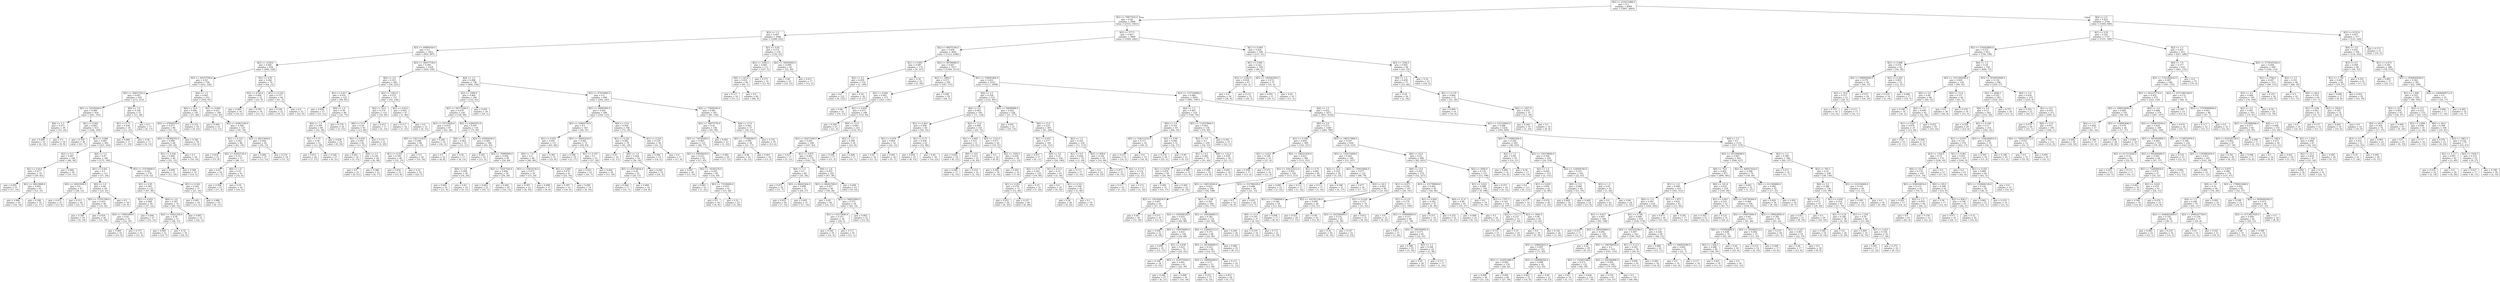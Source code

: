 digraph Tree {
node [shape=box] ;
0 [label="X[5] <= 419251088.0\ngini = 0.5\nsamples = 8000\nvalue = [3997, 4003]"] ;
1 [label="X[5] <= 79877432.0\ngini = 0.49\nsamples = 5896\nvalue = [2533, 3363]"] ;
0 -> 1 [labeldistance=2.5, labelangle=45, headlabel="True"] ;
2 [label="X[3] <= 1.5\ngini = 0.497\nsamples = 2006\nvalue = [1084, 922]"] ;
1 -> 2 ;
3 [label="X[5] <= 49899166.0\ngini = 0.5\nsamples = 1852\nvalue = [955, 897]"] ;
2 -> 3 ;
4 [label="X[2] <= 2238.0\ngini = 0.482\nsamples = 834\nvalue = [496, 338]"] ;
3 -> 4 ;
5 [label="X[5] <= 40107594.0\ngini = 0.49\nsamples = 758\nvalue = [432, 326]"] ;
4 -> 5 ;
6 [label="X[5] <= 39957554.0\ngini = 0.497\nsamples = 505\nvalue = [272, 233]"] ;
5 -> 6 ;
7 [label="X[5] <= 30105046.0\ngini = 0.489\nsamples = 454\nvalue = [261, 193]"] ;
6 -> 7 ;
8 [label="X[4] <= 1.5\ngini = 0.473\nsamples = 39\nvalue = [15, 24]"] ;
7 -> 8 ;
9 [label="gini = 0.408\nsamples = 21\nvalue = [6, 15]"] ;
8 -> 9 ;
10 [label="gini = 0.5\nsamples = 18\nvalue = [9, 9]"] ;
8 -> 10 ;
11 [label="X[1] <= 0.002\ngini = 0.483\nsamples = 415\nvalue = [246, 169]"] ;
7 -> 11 ;
12 [label="gini = 0.358\nsamples = 30\nvalue = [23, 7]"] ;
11 -> 12 ;
13 [label="X[1] <= 0.086\ngini = 0.487\nsamples = 385\nvalue = [223, 162]"] ;
11 -> 13 ;
14 [label="X[2] <= 6.5\ngini = 0.497\nsamples = 104\nvalue = [48, 56]"] ;
13 -> 14 ;
15 [label="X[1] <= 0.014\ngini = 0.477\nsamples = 74\nvalue = [29, 45]"] ;
14 -> 15 ;
16 [label="gini = 0.495\nsamples = 31\nvalue = [17, 14]"] ;
15 -> 16 ;
17 [label="X[5] <= 36023848.0\ngini = 0.402\nsamples = 43\nvalue = [12, 31]"] ;
15 -> 17 ;
18 [label="gini = 0.486\nsamples = 24\nvalue = [10, 14]"] ;
17 -> 18 ;
19 [label="gini = 0.188\nsamples = 19\nvalue = [2, 17]"] ;
17 -> 19 ;
20 [label="gini = 0.464\nsamples = 30\nvalue = [19, 11]"] ;
14 -> 20 ;
21 [label="X[4] <= 1.5\ngini = 0.47\nsamples = 281\nvalue = [175, 106]"] ;
13 -> 21 ;
22 [label="X[1] <= 0.501\ngini = 0.5\nsamples = 111\nvalue = [57, 54]"] ;
21 -> 22 ;
23 [label="X[5] <= 34923500.0\ngini = 0.4\nsamples = 47\nvalue = [34, 13]"] ;
22 -> 23 ;
24 [label="gini = 0.472\nsamples = 21\nvalue = [13, 8]"] ;
23 -> 24 ;
25 [label="gini = 0.311\nsamples = 26\nvalue = [21, 5]"] ;
23 -> 25 ;
26 [label="X[0] <= 1.0\ngini = 0.46\nsamples = 64\nvalue = [23, 41]"] ;
22 -> 26 ;
27 [label="X[5] <= 33791396.0\ngini = 0.423\nsamples = 46\nvalue = [14, 32]"] ;
26 -> 27 ;
28 [label="gini = 0.346\nsamples = 18\nvalue = [4, 14]"] ;
27 -> 28 ;
29 [label="gini = 0.459\nsamples = 28\nvalue = [10, 18]"] ;
27 -> 29 ;
30 [label="gini = 0.5\nsamples = 18\nvalue = [9, 9]"] ;
26 -> 30 ;
31 [label="X[5] <= 37478490.0\ngini = 0.425\nsamples = 170\nvalue = [118, 52]"] ;
21 -> 31 ;
32 [label="X[1] <= 0.95\ngini = 0.395\nsamples = 133\nvalue = [97, 36]"] ;
31 -> 32 ;
33 [label="X[1] <= 0.452\ngini = 0.468\nsamples = 59\nvalue = [37, 22]"] ;
32 -> 33 ;
34 [label="X[5] <= 33091004.0\ngini = 0.43\nsamples = 32\nvalue = [22, 10]"] ;
33 -> 34 ;
35 [label="gini = 0.469\nsamples = 16\nvalue = [10, 6]"] ;
34 -> 35 ;
36 [label="gini = 0.375\nsamples = 16\nvalue = [12, 4]"] ;
34 -> 36 ;
37 [label="gini = 0.494\nsamples = 27\nvalue = [15, 12]"] ;
33 -> 37 ;
38 [label="X[0] <= 3.0\ngini = 0.307\nsamples = 74\nvalue = [60, 14]"] ;
32 -> 38 ;
39 [label="X[5] <= 33021256.0\ngini = 0.38\nsamples = 51\nvalue = [38, 13]"] ;
38 -> 39 ;
40 [label="gini = 0.444\nsamples = 21\nvalue = [14, 7]"] ;
39 -> 40 ;
41 [label="gini = 0.32\nsamples = 30\nvalue = [24, 6]"] ;
39 -> 41 ;
42 [label="gini = 0.083\nsamples = 23\nvalue = [22, 1]"] ;
38 -> 42 ;
43 [label="X[1] <= 0.542\ngini = 0.491\nsamples = 37\nvalue = [21, 16]"] ;
31 -> 43 ;
44 [label="gini = 0.401\nsamples = 18\nvalue = [13, 5]"] ;
43 -> 44 ;
45 [label="gini = 0.488\nsamples = 19\nvalue = [8, 11]"] ;
43 -> 45 ;
46 [label="X[0] <= 7.0\ngini = 0.338\nsamples = 51\nvalue = [11, 40]"] ;
6 -> 46 ;
47 [label="X[1] <= 0.75\ngini = 0.438\nsamples = 34\nvalue = [11, 23]"] ;
46 -> 47 ;
48 [label="gini = 0.484\nsamples = 17\nvalue = [7, 10]"] ;
47 -> 48 ;
49 [label="gini = 0.36\nsamples = 17\nvalue = [4, 13]"] ;
47 -> 49 ;
50 [label="gini = 0.0\nsamples = 17\nvalue = [0, 17]"] ;
46 -> 50 ;
51 [label="X[4] <= 1.5\ngini = 0.465\nsamples = 253\nvalue = [160, 93]"] ;
5 -> 51 ;
52 [label="X[0] <= 33.0\ngini = 0.496\nsamples = 105\nvalue = [57, 48]"] ;
51 -> 52 ;
53 [label="X[5] <= 47609310.0\ngini = 0.473\nsamples = 86\nvalue = [53, 33]"] ;
52 -> 53 ;
54 [label="X[5] <= 44384352.0\ngini = 0.489\nsamples = 68\nvalue = [39, 29]"] ;
53 -> 54 ;
55 [label="X[1] <= 0.334\ngini = 0.469\nsamples = 40\nvalue = [25, 15]"] ;
54 -> 55 ;
56 [label="gini = 0.499\nsamples = 21\nvalue = [11, 10]"] ;
55 -> 56 ;
57 [label="gini = 0.388\nsamples = 19\nvalue = [14, 5]"] ;
55 -> 57 ;
58 [label="gini = 0.5\nsamples = 28\nvalue = [14, 14]"] ;
54 -> 58 ;
59 [label="gini = 0.346\nsamples = 18\nvalue = [14, 4]"] ;
53 -> 59 ;
60 [label="gini = 0.332\nsamples = 19\nvalue = [4, 15]"] ;
52 -> 60 ;
61 [label="X[1] <= 0.004\ngini = 0.423\nsamples = 148\nvalue = [103, 45]"] ;
51 -> 61 ;
62 [label="gini = 0.499\nsamples = 23\nvalue = [12, 11]"] ;
61 -> 62 ;
63 [label="X[5] <= 45961100.0\ngini = 0.396\nsamples = 125\nvalue = [91, 34]"] ;
61 -> 63 ;
64 [label="X[1] <= 0.125\ngini = 0.362\nsamples = 80\nvalue = [61, 19]"] ;
63 -> 64 ;
65 [label="gini = 0.454\nsamples = 23\nvalue = [15, 8]"] ;
64 -> 65 ;
66 [label="X[5] <= 41853734.0\ngini = 0.311\nsamples = 57\nvalue = [46, 11]"] ;
64 -> 66 ;
67 [label="gini = 0.43\nsamples = 16\nvalue = [11, 5]"] ;
66 -> 67 ;
68 [label="X[0] <= 1.0\ngini = 0.25\nsamples = 41\nvalue = [35, 6]"] ;
66 -> 68 ;
69 [label="gini = 0.308\nsamples = 21\nvalue = [17, 4]"] ;
68 -> 69 ;
70 [label="gini = 0.18\nsamples = 20\nvalue = [18, 2]"] ;
68 -> 70 ;
71 [label="X[5] <= 48123044.0\ngini = 0.444\nsamples = 45\nvalue = [30, 15]"] ;
63 -> 71 ;
72 [label="gini = 0.494\nsamples = 27\nvalue = [15, 12]"] ;
71 -> 72 ;
73 [label="gini = 0.278\nsamples = 18\nvalue = [15, 3]"] ;
71 -> 73 ;
74 [label="X[1] <= 0.05\ngini = 0.266\nsamples = 76\nvalue = [64, 12]"] ;
4 -> 74 ;
75 [label="X[2] <= 4726.0\ngini = 0.404\nsamples = 32\nvalue = [23, 9]"] ;
74 -> 75 ;
76 [label="gini = 0.469\nsamples = 16\nvalue = [10, 6]"] ;
75 -> 76 ;
77 [label="gini = 0.305\nsamples = 16\nvalue = [13, 3]"] ;
75 -> 77 ;
78 [label="X[1] <= 0.216\ngini = 0.127\nsamples = 44\nvalue = [41, 3]"] ;
74 -> 78 ;
79 [label="gini = 0.236\nsamples = 22\nvalue = [19, 3]"] ;
78 -> 79 ;
80 [label="gini = 0.0\nsamples = 22\nvalue = [22, 0]"] ;
78 -> 80 ;
81 [label="X[5] <= 50037738.0\ngini = 0.495\nsamples = 1018\nvalue = [459, 559]"] ;
3 -> 81 ;
82 [label="X[0] <= 3.0\ngini = 0.331\nsamples = 282\nvalue = [59, 223]"] ;
81 -> 82 ;
83 [label="X[1] <= 0.417\ngini = 0.435\nsamples = 125\nvalue = [40, 85]"] ;
82 -> 83 ;
84 [label="gini = 0.494\nsamples = 27\nvalue = [15, 12]"] ;
83 -> 84 ;
85 [label="X[0] <= 1.0\ngini = 0.38\nsamples = 98\nvalue = [25, 73]"] ;
83 -> 85 ;
86 [label="X[4] <= 1.5\ngini = 0.399\nsamples = 80\nvalue = [22, 58]"] ;
85 -> 86 ;
87 [label="X[1] <= 0.75\ngini = 0.38\nsamples = 51\nvalue = [13, 38]"] ;
86 -> 87 ;
88 [label="gini = 0.413\nsamples = 24\nvalue = [7, 17]"] ;
87 -> 88 ;
89 [label="gini = 0.346\nsamples = 27\nvalue = [6, 21]"] ;
87 -> 89 ;
90 [label="gini = 0.428\nsamples = 29\nvalue = [9, 20]"] ;
86 -> 90 ;
91 [label="gini = 0.278\nsamples = 18\nvalue = [3, 15]"] ;
85 -> 91 ;
92 [label="X[2] <= 1342.0\ngini = 0.213\nsamples = 157\nvalue = [19, 138]"] ;
82 -> 92 ;
93 [label="X[2] <= 35.0\ngini = 0.274\nsamples = 110\nvalue = [18, 92]"] ;
92 -> 93 ;
94 [label="X[0] <= 15.0\ngini = 0.24\nsamples = 93\nvalue = [13, 80]"] ;
93 -> 94 ;
95 [label="X[1] <= 0.059\ngini = 0.292\nsamples = 62\nvalue = [11, 51]"] ;
94 -> 95 ;
96 [label="gini = 0.401\nsamples = 18\nvalue = [5, 13]"] ;
95 -> 96 ;
97 [label="X[4] <= 1.5\ngini = 0.236\nsamples = 44\nvalue = [6, 38]"] ;
95 -> 97 ;
98 [label="gini = 0.0\nsamples = 21\nvalue = [0, 21]"] ;
97 -> 98 ;
99 [label="gini = 0.386\nsamples = 23\nvalue = [6, 17]"] ;
97 -> 99 ;
100 [label="gini = 0.121\nsamples = 31\nvalue = [2, 29]"] ;
94 -> 100 ;
101 [label="gini = 0.415\nsamples = 17\nvalue = [5, 12]"] ;
93 -> 101 ;
102 [label="X[1] <= 0.014\ngini = 0.042\nsamples = 47\nvalue = [1, 46]"] ;
92 -> 102 ;
103 [label="gini = 0.117\nsamples = 16\nvalue = [1, 15]"] ;
102 -> 103 ;
104 [label="gini = 0.0\nsamples = 31\nvalue = [0, 31]"] ;
102 -> 104 ;
105 [label="X[4] <= 1.5\ngini = 0.496\nsamples = 736\nvalue = [400, 336]"] ;
81 -> 105 ;
106 [label="X[2] <= 1999.0\ngini = 0.466\nsamples = 246\nvalue = [155, 91]"] ;
105 -> 106 ;
107 [label="X[5] <= 58717200.0\ngini = 0.479\nsamples = 226\nvalue = [136, 90]"] ;
106 -> 107 ;
108 [label="X[5] <= 55753020.0\ngini = 0.419\nsamples = 87\nvalue = [61, 26]"] ;
107 -> 108 ;
109 [label="X[5] <= 54211136.0\ngini = 0.448\nsamples = 68\nvalue = [45, 23]"] ;
108 -> 109 ;
110 [label="X[1] <= 0.355\ngini = 0.395\nsamples = 48\nvalue = [35, 13]"] ;
109 -> 110 ;
111 [label="gini = 0.454\nsamples = 23\nvalue = [15, 8]"] ;
110 -> 111 ;
112 [label="gini = 0.32\nsamples = 25\nvalue = [20, 5]"] ;
110 -> 112 ;
113 [label="gini = 0.5\nsamples = 20\nvalue = [10, 10]"] ;
109 -> 113 ;
114 [label="gini = 0.266\nsamples = 19\nvalue = [16, 3]"] ;
108 -> 114 ;
115 [label="X[5] <= 62805972.0\ngini = 0.497\nsamples = 139\nvalue = [75, 64]"] ;
107 -> 115 ;
116 [label="X[0] <= 1.0\ngini = 0.463\nsamples = 33\nvalue = [12, 21]"] ;
115 -> 116 ;
117 [label="gini = 0.5\nsamples = 16\nvalue = [8, 8]"] ;
116 -> 117 ;
118 [label="gini = 0.36\nsamples = 17\nvalue = [4, 13]"] ;
116 -> 118 ;
119 [label="X[5] <= 65992030.0\ngini = 0.482\nsamples = 106\nvalue = [63, 43]"] ;
115 -> 119 ;
120 [label="gini = 0.305\nsamples = 16\nvalue = [13, 3]"] ;
119 -> 120 ;
121 [label="X[5] <= 70080000.0\ngini = 0.494\nsamples = 90\nvalue = [50, 40]"] ;
119 -> 121 ;
122 [label="X[0] <= 5.0\ngini = 0.494\nsamples = 36\nvalue = [16, 20]"] ;
121 -> 122 ;
123 [label="gini = 0.495\nsamples = 20\nvalue = [11, 9]"] ;
122 -> 123 ;
124 [label="gini = 0.43\nsamples = 16\nvalue = [5, 11]"] ;
122 -> 124 ;
125 [label="X[5] <= 74547540.0\ngini = 0.466\nsamples = 54\nvalue = [34, 20]"] ;
121 -> 125 ;
126 [label="gini = 0.403\nsamples = 25\nvalue = [18, 7]"] ;
125 -> 126 ;
127 [label="gini = 0.495\nsamples = 29\nvalue = [16, 13]"] ;
125 -> 127 ;
128 [label="gini = 0.095\nsamples = 20\nvalue = [19, 1]"] ;
106 -> 128 ;
129 [label="X[5] <= 67435000.0\ngini = 0.5\nsamples = 490\nvalue = [245, 245]"] ;
105 -> 129 ;
130 [label="X[5] <= 59995000.0\ngini = 0.491\nsamples = 289\nvalue = [164, 125]"] ;
129 -> 130 ;
131 [label="X[5] <= 55883750.0\ngini = 0.5\nsamples = 183\nvalue = [92, 91]"] ;
130 -> 131 ;
132 [label="X[1] <= 0.933\ngini = 0.491\nsamples = 111\nvalue = [63, 48]"] ;
131 -> 132 ;
133 [label="X[0] <= 7.0\ngini = 0.5\nsamples = 80\nvalue = [40, 40]"] ;
132 -> 133 ;
134 [label="X[5] <= 53014156.0\ngini = 0.473\nsamples = 39\nvalue = [15, 24]"] ;
133 -> 134 ;
135 [label="gini = 0.397\nsamples = 22\nvalue = [6, 16]"] ;
134 -> 135 ;
136 [label="gini = 0.498\nsamples = 17\nvalue = [9, 8]"] ;
134 -> 136 ;
137 [label="X[1] <= 0.095\ngini = 0.476\nsamples = 41\nvalue = [25, 16]"] ;
133 -> 137 ;
138 [label="gini = 0.397\nsamples = 22\nvalue = [16, 6]"] ;
137 -> 138 ;
139 [label="gini = 0.499\nsamples = 19\nvalue = [9, 10]"] ;
137 -> 139 ;
140 [label="gini = 0.383\nsamples = 31\nvalue = [23, 8]"] ;
132 -> 140 ;
141 [label="X[5] <= 56005250.0\ngini = 0.481\nsamples = 72\nvalue = [29, 43]"] ;
131 -> 141 ;
142 [label="gini = 0.188\nsamples = 19\nvalue = [2, 17]"] ;
141 -> 142 ;
143 [label="X[1] <= 0.193\ngini = 0.5\nsamples = 53\nvalue = [27, 26]"] ;
141 -> 143 ;
144 [label="gini = 0.423\nsamples = 23\nvalue = [16, 7]"] ;
143 -> 144 ;
145 [label="gini = 0.464\nsamples = 30\nvalue = [11, 19]"] ;
143 -> 145 ;
146 [label="X[0] <= 13.0\ngini = 0.436\nsamples = 106\nvalue = [72, 34]"] ;
130 -> 146 ;
147 [label="X[1] <= 0.225\ngini = 0.485\nsamples = 70\nvalue = [41, 29]"] ;
146 -> 147 ;
148 [label="gini = 0.43\nsamples = 16\nvalue = [5, 11]"] ;
147 -> 148 ;
149 [label="X[0] <= 1.0\ngini = 0.444\nsamples = 54\nvalue = [36, 18]"] ;
147 -> 149 ;
150 [label="X[5] <= 63570634.0\ngini = 0.49\nsamples = 35\nvalue = [20, 15]"] ;
149 -> 150 ;
151 [label="gini = 0.484\nsamples = 17\nvalue = [10, 7]"] ;
150 -> 151 ;
152 [label="gini = 0.494\nsamples = 18\nvalue = [10, 8]"] ;
150 -> 152 ;
153 [label="gini = 0.266\nsamples = 19\nvalue = [16, 3]"] ;
149 -> 153 ;
154 [label="X[1] <= 0.224\ngini = 0.239\nsamples = 36\nvalue = [31, 5]"] ;
146 -> 154 ;
155 [label="gini = 0.388\nsamples = 19\nvalue = [14, 5]"] ;
154 -> 155 ;
156 [label="gini = 0.0\nsamples = 17\nvalue = [17, 0]"] ;
154 -> 156 ;
157 [label="X[5] <= 75000500.0\ngini = 0.481\nsamples = 201\nvalue = [81, 120]"] ;
129 -> 157 ;
158 [label="X[5] <= 74875776.0\ngini = 0.43\nsamples = 144\nvalue = [45, 99]"] ;
157 -> 158 ;
159 [label="X[5] <= 73034500.0\ngini = 0.463\nsamples = 121\nvalue = [44, 77]"] ;
158 -> 159 ;
160 [label="X[5] <= 69930656.0\ngini = 0.415\nsamples = 92\nvalue = [27, 65]"] ;
159 -> 160 ;
161 [label="gini = 0.497\nsamples = 28\nvalue = [13, 15]"] ;
160 -> 161 ;
162 [label="X[5] <= 70185276.0\ngini = 0.342\nsamples = 64\nvalue = [14, 50]"] ;
160 -> 162 ;
163 [label="gini = 0.083\nsamples = 23\nvalue = [1, 22]"] ;
162 -> 163 ;
164 [label="X[5] <= 71520600.0\ngini = 0.433\nsamples = 41\nvalue = [13, 28]"] ;
162 -> 164 ;
165 [label="gini = 0.5\nsamples = 16\nvalue = [8, 8]"] ;
164 -> 165 ;
166 [label="gini = 0.32\nsamples = 25\nvalue = [5, 20]"] ;
164 -> 166 ;
167 [label="gini = 0.485\nsamples = 29\nvalue = [17, 12]"] ;
159 -> 167 ;
168 [label="gini = 0.083\nsamples = 23\nvalue = [1, 22]"] ;
158 -> 168 ;
169 [label="X[0] <= 27.0\ngini = 0.465\nsamples = 57\nvalue = [36, 21]"] ;
157 -> 169 ;
170 [label="X[5] <= 77398280.0\ngini = 0.494\nsamples = 38\nvalue = [21, 17]"] ;
169 -> 170 ;
171 [label="gini = 0.48\nsamples = 20\nvalue = [8, 12]"] ;
170 -> 171 ;
172 [label="gini = 0.401\nsamples = 18\nvalue = [13, 5]"] ;
170 -> 172 ;
173 [label="gini = 0.332\nsamples = 19\nvalue = [15, 4]"] ;
169 -> 173 ;
174 [label="X[1] <= 0.05\ngini = 0.272\nsamples = 154\nvalue = [129, 25]"] ;
2 -> 174 ;
175 [label="X[2] <= 3160.5\ngini = 0.085\nsamples = 112\nvalue = [107, 5]"] ;
174 -> 175 ;
176 [label="X[0] <= 103.0\ngini = 0.021\nsamples = 96\nvalue = [95, 1]"] ;
175 -> 176 ;
177 [label="gini = 0.117\nsamples = 16\nvalue = [15, 1]"] ;
176 -> 177 ;
178 [label="gini = 0.0\nsamples = 80\nvalue = [80, 0]"] ;
176 -> 178 ;
179 [label="gini = 0.375\nsamples = 16\nvalue = [12, 4]"] ;
175 -> 179 ;
180 [label="X[5] <= 50050000.0\ngini = 0.499\nsamples = 42\nvalue = [22, 20]"] ;
174 -> 180 ;
181 [label="gini = 0.48\nsamples = 25\nvalue = [10, 15]"] ;
180 -> 181 ;
182 [label="gini = 0.415\nsamples = 17\nvalue = [12, 5]"] ;
180 -> 182 ;
183 [label="X[3] <= 577.5\ngini = 0.467\nsamples = 3890\nvalue = [1449, 2441]"] ;
1 -> 183 ;
184 [label="X[5] <= 80475196.0\ngini = 0.458\nsamples = 3692\nvalue = [1312, 2380]"] ;
183 -> 184 ;
185 [label="X[1] <= 0.893\ngini = 0.087\nsamples = 175\nvalue = [8, 167]"] ;
184 -> 185 ;
186 [label="X[2] <= 3.5\ngini = 0.039\nsamples = 152\nvalue = [3, 149]"] ;
185 -> 186 ;
187 [label="gini = 0.0\nsamples = 122\nvalue = [0, 122]"] ;
186 -> 187 ;
188 [label="gini = 0.18\nsamples = 30\nvalue = [3, 27]"] ;
186 -> 188 ;
189 [label="gini = 0.34\nsamples = 23\nvalue = [5, 18]"] ;
185 -> 189 ;
190 [label="X[5] <= 99780000.0\ngini = 0.467\nsamples = 3517\nvalue = [1304, 2213]"] ;
184 -> 190 ;
191 [label="X[2] <= 1895.0\ngini = 0.472\nsamples = 302\nvalue = [187, 115]"] ;
190 -> 191 ;
192 [label="X[1] <= 0.004\ngini = 0.481\nsamples = 273\nvalue = [163, 110]"] ;
191 -> 192 ;
193 [label="gini = 0.48\nsamples = 25\nvalue = [10, 15]"] ;
192 -> 193 ;
194 [label="X[1] <= 0.054\ngini = 0.473\nsamples = 248\nvalue = [153, 95]"] ;
192 -> 194 ;
195 [label="gini = 0.269\nsamples = 25\nvalue = [21, 4]"] ;
194 -> 195 ;
196 [label="X[0] <= 11.0\ngini = 0.483\nsamples = 223\nvalue = [132, 91]"] ;
194 -> 196 ;
197 [label="X[5] <= 82471500.0\ngini = 0.491\nsamples = 189\nvalue = [107, 82]"] ;
196 -> 197 ;
198 [label="gini = 0.415\nsamples = 17\nvalue = [5, 12]"] ;
197 -> 198 ;
199 [label="X[1] <= 0.875\ngini = 0.483\nsamples = 172\nvalue = [102, 70]"] ;
197 -> 199 ;
200 [label="X[4] <= 1.5\ngini = 0.5\nsamples = 69\nvalue = [35, 34]"] ;
199 -> 200 ;
201 [label="gini = 0.475\nsamples = 18\nvalue = [11, 7]"] ;
200 -> 201 ;
202 [label="X[5] <= 88442564.0\ngini = 0.498\nsamples = 51\nvalue = [24, 27]"] ;
200 -> 202 ;
203 [label="gini = 0.455\nsamples = 20\nvalue = [7, 13]"] ;
202 -> 203 ;
204 [label="gini = 0.495\nsamples = 31\nvalue = [17, 14]"] ;
202 -> 204 ;
205 [label="X[0] <= 3.0\ngini = 0.455\nsamples = 103\nvalue = [67, 36]"] ;
199 -> 205 ;
206 [label="X[5] <= 88262700.0\ngini = 0.427\nsamples = 84\nvalue = [58, 26]"] ;
205 -> 206 ;
207 [label="gini = 0.49\nsamples = 28\nvalue = [16, 12]"] ;
206 -> 207 ;
208 [label="X[5] <= 94825000.0\ngini = 0.375\nsamples = 56\nvalue = [42, 14]"] ;
206 -> 208 ;
209 [label="X[5] <= 91275000.0\ngini = 0.251\nsamples = 34\nvalue = [29, 5]"] ;
208 -> 209 ;
210 [label="gini = 0.346\nsamples = 18\nvalue = [14, 4]"] ;
209 -> 210 ;
211 [label="gini = 0.117\nsamples = 16\nvalue = [15, 1]"] ;
209 -> 211 ;
212 [label="gini = 0.483\nsamples = 22\nvalue = [13, 9]"] ;
208 -> 212 ;
213 [label="gini = 0.499\nsamples = 19\nvalue = [9, 10]"] ;
205 -> 213 ;
214 [label="X[2] <= 5.5\ngini = 0.389\nsamples = 34\nvalue = [25, 9]"] ;
196 -> 214 ;
215 [label="gini = 0.208\nsamples = 17\nvalue = [15, 2]"] ;
214 -> 215 ;
216 [label="gini = 0.484\nsamples = 17\nvalue = [10, 7]"] ;
214 -> 216 ;
217 [label="gini = 0.285\nsamples = 29\nvalue = [24, 5]"] ;
191 -> 217 ;
218 [label="X[5] <= 100001860.0\ngini = 0.453\nsamples = 3215\nvalue = [1117, 2098]"] ;
190 -> 218 ;
219 [label="X[4] <= 1.5\ngini = 0.358\nsamples = 523\nvalue = [122, 401]"] ;
218 -> 219 ;
220 [label="X[0] <= 5.0\ngini = 0.463\nsamples = 195\nvalue = [71, 124]"] ;
219 -> 220 ;
221 [label="X[1] <= 0.463\ngini = 0.494\nsamples = 94\nvalue = [42, 52]"] ;
220 -> 221 ;
222 [label="X[1] <= 0.078\ngini = 0.469\nsamples = 32\nvalue = [20, 12]"] ;
221 -> 222 ;
223 [label="gini = 0.43\nsamples = 16\nvalue = [11, 5]"] ;
222 -> 223 ;
224 [label="gini = 0.492\nsamples = 16\nvalue = [9, 7]"] ;
222 -> 224 ;
225 [label="X[1] <= 0.75\ngini = 0.458\nsamples = 62\nvalue = [22, 40]"] ;
221 -> 225 ;
226 [label="gini = 0.454\nsamples = 23\nvalue = [8, 15]"] ;
225 -> 226 ;
227 [label="gini = 0.46\nsamples = 39\nvalue = [14, 25]"] ;
225 -> 227 ;
228 [label="X[2] <= 12.0\ngini = 0.409\nsamples = 101\nvalue = [29, 72]"] ;
220 -> 228 ;
229 [label="X[1] <= 0.005\ngini = 0.315\nsamples = 51\nvalue = [10, 41]"] ;
228 -> 229 ;
230 [label="gini = 0.444\nsamples = 18\nvalue = [6, 12]"] ;
229 -> 230 ;
231 [label="X[0] <= 9.0\ngini = 0.213\nsamples = 33\nvalue = [4, 29]"] ;
229 -> 231 ;
232 [label="gini = 0.208\nsamples = 17\nvalue = [2, 15]"] ;
231 -> 232 ;
233 [label="gini = 0.219\nsamples = 16\nvalue = [2, 14]"] ;
231 -> 233 ;
234 [label="X[2] <= 1123.5\ngini = 0.471\nsamples = 50\nvalue = [19, 31]"] ;
228 -> 234 ;
235 [label="gini = 0.5\nsamples = 16\nvalue = [8, 8]"] ;
234 -> 235 ;
236 [label="X[2] <= 3593.5\ngini = 0.438\nsamples = 34\nvalue = [11, 23]"] ;
234 -> 236 ;
237 [label="gini = 0.346\nsamples = 18\nvalue = [4, 14]"] ;
236 -> 237 ;
238 [label="gini = 0.492\nsamples = 16\nvalue = [7, 9]"] ;
236 -> 238 ;
239 [label="X[5] <= 99999988.0\ngini = 0.263\nsamples = 328\nvalue = [51, 277]"] ;
219 -> 239 ;
240 [label="gini = 0.491\nsamples = 23\nvalue = [10, 13]"] ;
239 -> 240 ;
241 [label="X[0] <= 15.0\ngini = 0.233\nsamples = 305\nvalue = [41, 264]"] ;
239 -> 241 ;
242 [label="X[1] <= 0.031\ngini = 0.277\nsamples = 181\nvalue = [30, 151]"] ;
241 -> 242 ;
243 [label="gini = 0.457\nsamples = 17\nvalue = [6, 11]"] ;
242 -> 243 ;
244 [label="X[0] <= 3.0\ngini = 0.25\nsamples = 164\nvalue = [24, 140]"] ;
242 -> 244 ;
245 [label="X[1] <= 0.75\ngini = 0.301\nsamples = 103\nvalue = [19, 84]"] ;
244 -> 245 ;
246 [label="X[1] <= 0.292\ngini = 0.278\nsamples = 72\nvalue = [12, 60]"] ;
245 -> 246 ;
247 [label="gini = 0.355\nsamples = 26\nvalue = [6, 20]"] ;
246 -> 247 ;
248 [label="gini = 0.227\nsamples = 46\nvalue = [6, 40]"] ;
246 -> 248 ;
249 [label="gini = 0.35\nsamples = 31\nvalue = [7, 24]"] ;
245 -> 249 ;
250 [label="X[1] <= 0.113\ngini = 0.15\nsamples = 61\nvalue = [5, 56]"] ;
244 -> 250 ;
251 [label="gini = 0.0\nsamples = 16\nvalue = [0, 16]"] ;
250 -> 251 ;
252 [label="X[1] <= 0.312\ngini = 0.198\nsamples = 45\nvalue = [5, 40]"] ;
250 -> 252 ;
253 [label="gini = 0.26\nsamples = 26\nvalue = [4, 22]"] ;
252 -> 253 ;
254 [label="gini = 0.1\nsamples = 19\nvalue = [1, 18]"] ;
252 -> 254 ;
255 [label="X[2] <= 1.5\ngini = 0.162\nsamples = 124\nvalue = [11, 113]"] ;
241 -> 255 ;
256 [label="X[1] <= 0.0\ngini = 0.028\nsamples = 70\nvalue = [1, 69]"] ;
255 -> 256 ;
257 [label="gini = 0.111\nsamples = 17\nvalue = [1, 16]"] ;
256 -> 257 ;
258 [label="gini = 0.0\nsamples = 53\nvalue = [0, 53]"] ;
256 -> 258 ;
259 [label="X[2] <= 858.0\ngini = 0.302\nsamples = 54\nvalue = [10, 44]"] ;
255 -> 259 ;
260 [label="gini = 0.472\nsamples = 21\nvalue = [8, 13]"] ;
259 -> 260 ;
261 [label="X[1] <= 0.175\ngini = 0.114\nsamples = 33\nvalue = [2, 31]"] ;
259 -> 261 ;
262 [label="gini = 0.117\nsamples = 16\nvalue = [1, 15]"] ;
261 -> 262 ;
263 [label="gini = 0.111\nsamples = 17\nvalue = [1, 16]"] ;
261 -> 263 ;
264 [label="X[5] <= 115720408.0\ngini = 0.466\nsamples = 2692\nvalue = [995, 1697]"] ;
218 -> 264 ;
265 [label="X[4] <= 1.5\ngini = 0.461\nsamples = 219\nvalue = [140, 79]"] ;
264 -> 265 ;
266 [label="X[0] <= 1.0\ngini = 0.353\nsamples = 83\nvalue = [64, 19]"] ;
265 -> 266 ;
267 [label="X[5] <= 104212152.0\ngini = 0.117\nsamples = 32\nvalue = [30, 2]"] ;
266 -> 267 ;
268 [label="gini = 0.219\nsamples = 16\nvalue = [14, 2]"] ;
267 -> 268 ;
269 [label="gini = 0.0\nsamples = 16\nvalue = [16, 0]"] ;
267 -> 269 ;
270 [label="X[1] <= 0.09\ngini = 0.444\nsamples = 51\nvalue = [34, 17]"] ;
266 -> 270 ;
271 [label="gini = 0.278\nsamples = 30\nvalue = [25, 5]"] ;
270 -> 271 ;
272 [label="gini = 0.49\nsamples = 21\nvalue = [9, 12]"] ;
270 -> 272 ;
273 [label="X[5] <= 112037844.0\ngini = 0.493\nsamples = 136\nvalue = [76, 60]"] ;
265 -> 273 ;
274 [label="X[2] <= 5.0\ngini = 0.5\nsamples = 109\nvalue = [54, 55]"] ;
273 -> 274 ;
275 [label="X[1] <= 0.5\ngini = 0.485\nsamples = 75\nvalue = [31, 44]"] ;
274 -> 275 ;
276 [label="X[1] <= 0.078\ngini = 0.459\nsamples = 56\nvalue = [20, 36]"] ;
275 -> 276 ;
277 [label="gini = 0.495\nsamples = 31\nvalue = [14, 17]"] ;
276 -> 277 ;
278 [label="gini = 0.365\nsamples = 25\nvalue = [6, 19]"] ;
276 -> 278 ;
279 [label="gini = 0.488\nsamples = 19\nvalue = [11, 8]"] ;
275 -> 279 ;
280 [label="X[0] <= 132.0\ngini = 0.438\nsamples = 34\nvalue = [23, 11]"] ;
274 -> 280 ;
281 [label="gini = 0.346\nsamples = 18\nvalue = [14, 4]"] ;
280 -> 281 ;
282 [label="gini = 0.492\nsamples = 16\nvalue = [9, 7]"] ;
280 -> 282 ;
283 [label="gini = 0.302\nsamples = 27\nvalue = [22, 5]"] ;
273 -> 283 ;
284 [label="X[4] <= 1.5\ngini = 0.452\nsamples = 2473\nvalue = [855, 1618]"] ;
264 -> 284 ;
285 [label="X[0] <= 3.0\ngini = 0.373\nsamples = 1049\nvalue = [260, 789]"] ;
284 -> 285 ;
286 [label="X[1] <= 0.108\ngini = 0.458\nsamples = 399\nvalue = [142, 257]"] ;
285 -> 286 ;
287 [label="X[1] <= 0.021\ngini = 0.298\nsamples = 33\nvalue = [27, 6]"] ;
286 -> 287 ;
288 [label="gini = 0.208\nsamples = 17\nvalue = [15, 2]"] ;
287 -> 288 ;
289 [label="gini = 0.375\nsamples = 16\nvalue = [12, 4]"] ;
287 -> 289 ;
290 [label="X[5] <= 398351456.0\ngini = 0.431\nsamples = 366\nvalue = [115, 251]"] ;
286 -> 290 ;
291 [label="X[5] <= 318122512.0\ngini = 0.453\nsamples = 326\nvalue = [113, 213]"] ;
290 -> 291 ;
292 [label="X[5] <= 148514520.0\ngini = 0.433\nsamples = 290\nvalue = [92, 198]"] ;
291 -> 292 ;
293 [label="X[5] <= 130149456.0\ngini = 0.497\nsamples = 50\nvalue = [27, 23]"] ;
292 -> 293 ;
294 [label="gini = 0.48\nsamples = 30\nvalue = [12, 18]"] ;
293 -> 294 ;
295 [label="gini = 0.375\nsamples = 20\nvalue = [15, 5]"] ;
293 -> 295 ;
296 [label="X[1] <= 0.708\ngini = 0.395\nsamples = 240\nvalue = [65, 175]"] ;
292 -> 296 ;
297 [label="X[5] <= 165858528.0\ngini = 0.433\nsamples = 126\nvalue = [40, 86]"] ;
296 -> 297 ;
298 [label="gini = 0.298\nsamples = 22\nvalue = [4, 18]"] ;
297 -> 298 ;
299 [label="X[5] <= 199970000.0\ngini = 0.453\nsamples = 104\nvalue = [36, 68]"] ;
297 -> 299 ;
300 [label="gini = 0.499\nsamples = 25\nvalue = [12, 13]"] ;
299 -> 300 ;
301 [label="X[1] <= 0.438\ngini = 0.423\nsamples = 79\nvalue = [24, 55]"] ;
299 -> 301 ;
302 [label="gini = 0.198\nsamples = 18\nvalue = [2, 16]"] ;
301 -> 302 ;
303 [label="X[5] <= 223973928.0\ngini = 0.461\nsamples = 61\nvalue = [22, 39]"] ;
301 -> 303 ;
304 [label="gini = 0.346\nsamples = 27\nvalue = [6, 21]"] ;
303 -> 304 ;
305 [label="gini = 0.498\nsamples = 34\nvalue = [16, 18]"] ;
303 -> 305 ;
306 [label="X[5] <= 299304992.0\ngini = 0.342\nsamples = 114\nvalue = [25, 89]"] ;
296 -> 306 ;
307 [label="X[5] <= 224901512.0\ngini = 0.375\nsamples = 88\nvalue = [22, 66]"] ;
306 -> 307 ;
308 [label="X[5] <= 201400000.0\ngini = 0.323\nsamples = 69\nvalue = [14, 55]"] ;
307 -> 308 ;
309 [label="X[5] <= 189995000.0\ngini = 0.37\nsamples = 53\nvalue = [13, 40]"] ;
308 -> 309 ;
310 [label="gini = 0.252\nsamples = 27\nvalue = [4, 23]"] ;
309 -> 310 ;
311 [label="gini = 0.453\nsamples = 26\nvalue = [9, 17]"] ;
309 -> 311 ;
312 [label="gini = 0.117\nsamples = 16\nvalue = [1, 15]"] ;
308 -> 312 ;
313 [label="gini = 0.488\nsamples = 19\nvalue = [8, 11]"] ;
307 -> 313 ;
314 [label="gini = 0.204\nsamples = 26\nvalue = [3, 23]"] ;
306 -> 314 ;
315 [label="X[5] <= 353786528.0\ngini = 0.486\nsamples = 36\nvalue = [21, 15]"] ;
291 -> 315 ;
316 [label="gini = 0.5\nsamples = 16\nvalue = [8, 8]"] ;
315 -> 316 ;
317 [label="gini = 0.455\nsamples = 20\nvalue = [13, 7]"] ;
315 -> 317 ;
318 [label="X[1] <= 0.75\ngini = 0.095\nsamples = 40\nvalue = [2, 38]"] ;
290 -> 318 ;
319 [label="gini = 0.083\nsamples = 23\nvalue = [1, 22]"] ;
318 -> 319 ;
320 [label="gini = 0.111\nsamples = 17\nvalue = [1, 16]"] ;
318 -> 320 ;
321 [label="X[5] <= 188317968.0\ngini = 0.297\nsamples = 650\nvalue = [118, 532]"] ;
285 -> 321 ;
322 [label="X[5] <= 120315448.0\ngini = 0.443\nsamples = 160\nvalue = [53, 107]"] ;
321 -> 322 ;
323 [label="X[2] <= 12.0\ngini = 0.229\nsamples = 38\nvalue = [5, 33]"] ;
322 -> 323 ;
324 [label="gini = 0.111\nsamples = 17\nvalue = [1, 16]"] ;
323 -> 324 ;
325 [label="gini = 0.308\nsamples = 21\nvalue = [4, 17]"] ;
323 -> 325 ;
326 [label="X[5] <= 139916904.0\ngini = 0.477\nsamples = 122\nvalue = [48, 74]"] ;
322 -> 326 ;
327 [label="gini = 0.477\nsamples = 28\nvalue = [17, 11]"] ;
326 -> 327 ;
328 [label="X[2] <= 24.5\ngini = 0.442\nsamples = 94\nvalue = [31, 63]"] ;
326 -> 328 ;
329 [label="X[5] <= 171000000.0\ngini = 0.346\nsamples = 54\nvalue = [12, 42]"] ;
328 -> 329 ;
330 [label="X[0] <= 11.0\ngini = 0.193\nsamples = 37\nvalue = [4, 33]"] ;
329 -> 330 ;
331 [label="gini = 0.219\nsamples = 16\nvalue = [2, 14]"] ;
330 -> 331 ;
332 [label="gini = 0.172\nsamples = 21\nvalue = [2, 19]"] ;
330 -> 332 ;
333 [label="gini = 0.498\nsamples = 17\nvalue = [8, 9]"] ;
329 -> 333 ;
334 [label="X[5] <= 162761136.0\ngini = 0.499\nsamples = 40\nvalue = [19, 21]"] ;
328 -> 334 ;
335 [label="gini = 0.455\nsamples = 20\nvalue = [7, 13]"] ;
334 -> 335 ;
336 [label="gini = 0.48\nsamples = 20\nvalue = [12, 8]"] ;
334 -> 336 ;
337 [label="X[0] <= 43.0\ngini = 0.23\nsamples = 490\nvalue = [65, 425]"] ;
321 -> 337 ;
338 [label="X[0] <= 13.0\ngini = 0.303\nsamples = 279\nvalue = [52, 227]"] ;
337 -> 338 ;
339 [label="X[1] <= 0.071\ngini = 0.239\nsamples = 187\nvalue = [26, 161]"] ;
338 -> 339 ;
340 [label="X[1] <= 0.039\ngini = 0.317\nsamples = 76\nvalue = [15, 61]"] ;
339 -> 340 ;
341 [label="X[5] <= 262500000.0\ngini = 0.231\nsamples = 45\nvalue = [6, 39]"] ;
340 -> 341 ;
342 [label="gini = 0.32\nsamples = 20\nvalue = [4, 16]"] ;
341 -> 342 ;
343 [label="gini = 0.147\nsamples = 25\nvalue = [2, 23]"] ;
341 -> 343 ;
344 [label="gini = 0.412\nsamples = 31\nvalue = [9, 22]"] ;
340 -> 344 ;
345 [label="X[1] <= 0.123\ngini = 0.179\nsamples = 111\nvalue = [11, 100]"] ;
339 -> 345 ;
346 [label="gini = 0.0\nsamples = 22\nvalue = [0, 22]"] ;
345 -> 346 ;
347 [label="X[5] <= 209000000.0\ngini = 0.217\nsamples = 89\nvalue = [11, 78]"] ;
345 -> 347 ;
348 [label="gini = 0.071\nsamples = 27\nvalue = [1, 26]"] ;
347 -> 348 ;
349 [label="X[5] <= 299326992.0\ngini = 0.271\nsamples = 62\nvalue = [10, 52]"] ;
347 -> 349 ;
350 [label="gini = 0.388\nsamples = 19\nvalue = [5, 14]"] ;
349 -> 350 ;
351 [label="X[2] <= 1.5\ngini = 0.206\nsamples = 43\nvalue = [5, 38]"] ;
349 -> 351 ;
352 [label="gini = 0.26\nsamples = 26\nvalue = [4, 22]"] ;
351 -> 352 ;
353 [label="gini = 0.111\nsamples = 17\nvalue = [1, 16]"] ;
351 -> 353 ;
354 [label="X[5] <= 231790000.0\ngini = 0.405\nsamples = 92\nvalue = [26, 66]"] ;
338 -> 354 ;
355 [label="X[1] <= 0.004\ngini = 0.282\nsamples = 47\nvalue = [8, 39]"] ;
354 -> 355 ;
356 [label="gini = 0.375\nsamples = 16\nvalue = [4, 12]"] ;
355 -> 356 ;
357 [label="gini = 0.225\nsamples = 31\nvalue = [4, 27]"] ;
355 -> 357 ;
358 [label="X[0] <= 21.0\ngini = 0.48\nsamples = 45\nvalue = [18, 27]"] ;
354 -> 358 ;
359 [label="gini = 0.408\nsamples = 21\nvalue = [6, 15]"] ;
358 -> 359 ;
360 [label="gini = 0.5\nsamples = 24\nvalue = [12, 12]"] ;
358 -> 360 ;
361 [label="X[2] <= 5090.0\ngini = 0.116\nsamples = 211\nvalue = [13, 198]"] ;
337 -> 361 ;
362 [label="X[1] <= 0.022\ngini = 0.088\nsamples = 195\nvalue = [9, 186]"] ;
361 -> 362 ;
363 [label="gini = 0.0\nsamples = 79\nvalue = [0, 79]"] ;
362 -> 363 ;
364 [label="X[2] <= 1707.5\ngini = 0.143\nsamples = 116\nvalue = [9, 107]"] ;
362 -> 364 ;
365 [label="X[2] <= 1117.5\ngini = 0.237\nsamples = 51\nvalue = [7, 44]"] ;
364 -> 365 ;
366 [label="gini = 0.137\nsamples = 27\nvalue = [2, 25]"] ;
365 -> 366 ;
367 [label="gini = 0.33\nsamples = 24\nvalue = [5, 19]"] ;
365 -> 367 ;
368 [label="X[2] <= 3482.0\ngini = 0.06\nsamples = 65\nvalue = [2, 63]"] ;
364 -> 368 ;
369 [label="gini = 0.0\nsamples = 39\nvalue = [0, 39]"] ;
368 -> 369 ;
370 [label="gini = 0.142\nsamples = 26\nvalue = [2, 24]"] ;
368 -> 370 ;
371 [label="gini = 0.375\nsamples = 16\nvalue = [4, 12]"] ;
361 -> 371 ;
372 [label="X[5] <= 125154092.0\ngini = 0.486\nsamples = 1424\nvalue = [595, 829]"] ;
284 -> 372 ;
373 [label="X[5] <= 119982264.0\ngini = 0.226\nsamples = 293\nvalue = [38, 255]"] ;
372 -> 373 ;
374 [label="X[2] <= 1.5\ngini = 0.48\nsamples = 35\nvalue = [14, 21]"] ;
373 -> 374 ;
375 [label="gini = 0.494\nsamples = 18\nvalue = [10, 8]"] ;
374 -> 375 ;
376 [label="gini = 0.36\nsamples = 17\nvalue = [4, 13]"] ;
374 -> 376 ;
377 [label="X[5] <= 120139844.0\ngini = 0.169\nsamples = 258\nvalue = [24, 234]"] ;
373 -> 377 ;
378 [label="X[2] <= 1.5\ngini = 0.026\nsamples = 153\nvalue = [2, 151]"] ;
377 -> 378 ;
379 [label="gini = 0.0\nsamples = 111\nvalue = [0, 111]"] ;
378 -> 379 ;
380 [label="X[1] <= 0.029\ngini = 0.091\nsamples = 42\nvalue = [2, 40]"] ;
378 -> 380 ;
381 [label="gini = 0.117\nsamples = 16\nvalue = [1, 15]"] ;
380 -> 381 ;
382 [label="gini = 0.074\nsamples = 26\nvalue = [1, 25]"] ;
380 -> 382 ;
383 [label="X[5] <= 124958740.0\ngini = 0.331\nsamples = 105\nvalue = [22, 83]"] ;
377 -> 383 ;
384 [label="X[0] <= 5.0\ngini = 0.499\nsamples = 40\nvalue = [21, 19]"] ;
383 -> 384 ;
385 [label="gini = 0.469\nsamples = 16\nvalue = [6, 10]"] ;
384 -> 385 ;
386 [label="gini = 0.469\nsamples = 24\nvalue = [15, 9]"] ;
384 -> 386 ;
387 [label="X[2] <= 1.5\ngini = 0.03\nsamples = 65\nvalue = [1, 64]"] ;
383 -> 387 ;
388 [label="gini = 0.0\nsamples = 41\nvalue = [0, 41]"] ;
387 -> 388 ;
389 [label="gini = 0.08\nsamples = 24\nvalue = [1, 23]"] ;
387 -> 389 ;
390 [label="X[4] <= 2.5\ngini = 0.5\nsamples = 1131\nvalue = [557, 574]"] ;
372 -> 390 ;
391 [label="X[5] <= 397290688.0\ngini = 0.497\nsamples = 945\nvalue = [508, 437]"] ;
390 -> 391 ;
392 [label="X[0] <= 78.0\ngini = 0.492\nsamples = 871\nvalue = [490, 381]"] ;
391 -> 392 ;
393 [label="X[1] <= 1.0\ngini = 0.499\nsamples = 653\nvalue = [341, 312]"] ;
392 -> 393 ;
394 [label="X[0] <= 1.0\ngini = 0.497\nsamples = 610\nvalue = [328, 282]"] ;
393 -> 394 ;
395 [label="X[1] <= 0.417\ngini = 0.497\nsamples = 200\nvalue = [92, 108]"] ;
394 -> 395 ;
396 [label="gini = 0.415\nsamples = 17\nvalue = [12, 5]"] ;
395 -> 396 ;
397 [label="X[5] <= 289439968.0\ngini = 0.492\nsamples = 183\nvalue = [80, 103]"] ;
395 -> 397 ;
398 [label="X[5] <= 208602832.0\ngini = 0.497\nsamples = 153\nvalue = [71, 82]"] ;
397 -> 398 ;
399 [label="X[5] <= 162855488.0\ngini = 0.492\nsamples = 110\nvalue = [48, 62]"] ;
398 -> 399 ;
400 [label="gini = 0.499\nsamples = 44\nvalue = [21, 23]"] ;
399 -> 400 ;
401 [label="gini = 0.483\nsamples = 66\nvalue = [27, 39]"] ;
399 -> 401 ;
402 [label="X[5] <= 249088344.0\ngini = 0.498\nsamples = 43\nvalue = [23, 20]"] ;
398 -> 402 ;
403 [label="gini = 0.463\nsamples = 22\nvalue = [14, 8]"] ;
402 -> 403 ;
404 [label="gini = 0.49\nsamples = 21\nvalue = [9, 12]"] ;
402 -> 404 ;
405 [label="gini = 0.42\nsamples = 30\nvalue = [9, 21]"] ;
397 -> 405 ;
406 [label="X[1] <= 0.784\ngini = 0.489\nsamples = 410\nvalue = [236, 174]"] ;
394 -> 406 ;
407 [label="X[5] <= 320165296.0\ngini = 0.497\nsamples = 352\nvalue = [190, 162]"] ;
406 -> 407 ;
408 [label="X[5] <= 198784024.0\ngini = 0.5\nsamples = 314\nvalue = [161, 153]"] ;
407 -> 408 ;
409 [label="X[5] <= 132001588.0\ngini = 0.471\nsamples = 132\nvalue = [82, 50]"] ;
408 -> 409 ;
410 [label="gini = 0.43\nsamples = 16\nvalue = [5, 11]"] ;
409 -> 410 ;
411 [label="gini = 0.446\nsamples = 116\nvalue = [77, 39]"] ;
409 -> 411 ;
412 [label="X[5] <= 202366408.0\ngini = 0.491\nsamples = 182\nvalue = [79, 103]"] ;
408 -> 412 ;
413 [label="gini = 0.335\nsamples = 47\nvalue = [10, 37]"] ;
412 -> 413 ;
414 [label="gini = 0.5\nsamples = 135\nvalue = [69, 66]"] ;
412 -> 414 ;
415 [label="X[1] <= 0.113\ngini = 0.361\nsamples = 38\nvalue = [29, 9]"] ;
407 -> 415 ;
416 [label="gini = 0.095\nsamples = 20\nvalue = [19, 1]"] ;
415 -> 416 ;
417 [label="gini = 0.494\nsamples = 18\nvalue = [10, 8]"] ;
415 -> 417 ;
418 [label="X[0] <= 3.0\ngini = 0.328\nsamples = 58\nvalue = [46, 12]"] ;
406 -> 418 ;
419 [label="gini = 0.488\nsamples = 26\nvalue = [15, 11]"] ;
418 -> 419 ;
420 [label="X[5] <= 206924280.0\ngini = 0.061\nsamples = 32\nvalue = [31, 1]"] ;
418 -> 420 ;
421 [label="gini = 0.0\nsamples = 16\nvalue = [16, 0]"] ;
420 -> 421 ;
422 [label="gini = 0.117\nsamples = 16\nvalue = [15, 1]"] ;
420 -> 422 ;
423 [label="X[1] <= 1.875\ngini = 0.422\nsamples = 43\nvalue = [13, 30]"] ;
393 -> 423 ;
424 [label="gini = 0.473\nsamples = 26\nvalue = [10, 16]"] ;
423 -> 424 ;
425 [label="gini = 0.291\nsamples = 17\nvalue = [3, 14]"] ;
423 -> 425 ;
426 [label="X[0] <= 141.0\ngini = 0.433\nsamples = 218\nvalue = [149, 69]"] ;
392 -> 426 ;
427 [label="X[1] <= 0.001\ngini = 0.233\nsamples = 52\nvalue = [45, 7]"] ;
426 -> 427 ;
428 [label="gini = 0.363\nsamples = 21\nvalue = [16, 5]"] ;
427 -> 428 ;
429 [label="gini = 0.121\nsamples = 31\nvalue = [29, 2]"] ;
427 -> 429 ;
430 [label="X[5] <= 250736360.0\ngini = 0.468\nsamples = 166\nvalue = [104, 62]"] ;
426 -> 430 ;
431 [label="X[5] <= 199975000.0\ngini = 0.49\nsamples = 107\nvalue = [61, 46]"] ;
430 -> 431 ;
432 [label="X[5] <= 167692808.0\ngini = 0.438\nsamples = 74\nvalue = [50, 24]"] ;
431 -> 432 ;
433 [label="X[2] <= 1166.5\ngini = 0.486\nsamples = 48\nvalue = [28, 20]"] ;
432 -> 433 ;
434 [label="gini = 0.401\nsamples = 18\nvalue = [13, 5]"] ;
433 -> 434 ;
435 [label="gini = 0.5\nsamples = 30\nvalue = [15, 15]"] ;
433 -> 435 ;
436 [label="gini = 0.26\nsamples = 26\nvalue = [22, 4]"] ;
432 -> 436 ;
437 [label="X[5] <= 205082512.0\ngini = 0.444\nsamples = 33\nvalue = [11, 22]"] ;
431 -> 437 ;
438 [label="gini = 0.219\nsamples = 16\nvalue = [2, 14]"] ;
437 -> 438 ;
439 [label="gini = 0.498\nsamples = 17\nvalue = [9, 8]"] ;
437 -> 439 ;
440 [label="X[5] <= 299924992.0\ngini = 0.395\nsamples = 59\nvalue = [43, 16]"] ;
430 -> 440 ;
441 [label="gini = 0.219\nsamples = 24\nvalue = [21, 3]"] ;
440 -> 441 ;
442 [label="X[1] <= 0.227\ngini = 0.467\nsamples = 35\nvalue = [22, 13]"] ;
440 -> 442 ;
443 [label="gini = 0.36\nsamples = 17\nvalue = [13, 4]"] ;
442 -> 443 ;
444 [label="gini = 0.5\nsamples = 18\nvalue = [9, 9]"] ;
442 -> 444 ;
445 [label="X[5] <= 400015024.0\ngini = 0.368\nsamples = 74\nvalue = [18, 56]"] ;
391 -> 445 ;
446 [label="gini = 0.061\nsamples = 32\nvalue = [1, 31]"] ;
445 -> 446 ;
447 [label="X[5] <= 411308480.0\ngini = 0.482\nsamples = 42\nvalue = [17, 25]"] ;
445 -> 447 ;
448 [label="gini = 0.426\nsamples = 26\nvalue = [8, 18]"] ;
447 -> 448 ;
449 [label="gini = 0.492\nsamples = 16\nvalue = [9, 7]"] ;
447 -> 449 ;
450 [label="X[2] <= 1.5\ngini = 0.388\nsamples = 186\nvalue = [49, 137]"] ;
390 -> 450 ;
451 [label="gini = 0.475\nsamples = 18\nvalue = [11, 7]"] ;
450 -> 451 ;
452 [label="X[2] <= 705.5\ngini = 0.35\nsamples = 168\nvalue = [38, 130]"] ;
450 -> 452 ;
453 [label="X[4] <= 3.5\ngini = 0.386\nsamples = 134\nvalue = [35, 99]"] ;
452 -> 453 ;
454 [label="X[2] <= 2.5\ngini = 0.473\nsamples = 47\nvalue = [18, 29]"] ;
453 -> 454 ;
455 [label="gini = 0.417\nsamples = 27\nvalue = [8, 19]"] ;
454 -> 455 ;
456 [label="gini = 0.5\nsamples = 20\nvalue = [10, 10]"] ;
454 -> 456 ;
457 [label="X[1] <= 0.692\ngini = 0.314\nsamples = 87\nvalue = [17, 70]"] ;
453 -> 457 ;
458 [label="X[1] <= 0.24\ngini = 0.188\nsamples = 38\nvalue = [4, 34]"] ;
457 -> 458 ;
459 [label="gini = 0.346\nsamples = 18\nvalue = [4, 14]"] ;
458 -> 459 ;
460 [label="gini = 0.0\nsamples = 20\nvalue = [0, 20]"] ;
458 -> 460 ;
461 [label="X[1] <= 1.254\ngini = 0.39\nsamples = 49\nvalue = [13, 36]"] ;
457 -> 461 ;
462 [label="gini = 0.469\nsamples = 16\nvalue = [6, 10]"] ;
461 -> 462 ;
463 [label="X[1] <= 2.021\ngini = 0.334\nsamples = 33\nvalue = [7, 26]"] ;
461 -> 463 ;
464 [label="gini = 0.291\nsamples = 17\nvalue = [3, 14]"] ;
463 -> 464 ;
465 [label="gini = 0.375\nsamples = 16\nvalue = [4, 12]"] ;
463 -> 465 ;
466 [label="X[5] <= 222356400.0\ngini = 0.161\nsamples = 34\nvalue = [3, 31]"] ;
452 -> 466 ;
467 [label="gini = 0.305\nsamples = 16\nvalue = [3, 13]"] ;
466 -> 467 ;
468 [label="gini = 0.0\nsamples = 18\nvalue = [0, 18]"] ;
466 -> 468 ;
469 [label="X[1] <= 0.049\ngini = 0.426\nsamples = 198\nvalue = [137, 61]"] ;
183 -> 469 ;
470 [label="X[1] <= 0.005\ngini = 0.142\nsamples = 104\nvalue = [96, 8]"] ;
469 -> 470 ;
471 [label="X[3] <= 2104.0\ngini = 0.058\nsamples = 67\nvalue = [65, 2]"] ;
470 -> 471 ;
472 [label="gini = 0.0\nsamples = 36\nvalue = [36, 0]"] ;
471 -> 472 ;
473 [label="gini = 0.121\nsamples = 31\nvalue = [29, 2]"] ;
471 -> 473 ;
474 [label="X[5] <= 149505360.0\ngini = 0.272\nsamples = 37\nvalue = [31, 6]"] ;
470 -> 474 ;
475 [label="gini = 0.091\nsamples = 21\nvalue = [20, 1]"] ;
474 -> 475 ;
476 [label="gini = 0.43\nsamples = 16\nvalue = [11, 5]"] ;
474 -> 476 ;
477 [label="X[3] <= 3546.5\ngini = 0.492\nsamples = 94\nvalue = [41, 53]"] ;
469 -> 477 ;
478 [label="X[4] <= 1.5\ngini = 0.438\nsamples = 71\nvalue = [23, 48]"] ;
477 -> 478 ;
479 [label="gini = 0.18\nsamples = 20\nvalue = [2, 18]"] ;
478 -> 479 ;
480 [label="X[1] <= 0.176\ngini = 0.484\nsamples = 51\nvalue = [21, 30]"] ;
478 -> 480 ;
481 [label="gini = 0.469\nsamples = 16\nvalue = [10, 6]"] ;
480 -> 481 ;
482 [label="X[2] <= 2457.0\ngini = 0.431\nsamples = 35\nvalue = [11, 24]"] ;
480 -> 482 ;
483 [label="gini = 0.266\nsamples = 19\nvalue = [3, 16]"] ;
482 -> 483 ;
484 [label="gini = 0.5\nsamples = 16\nvalue = [8, 8]"] ;
482 -> 484 ;
485 [label="gini = 0.34\nsamples = 23\nvalue = [18, 5]"] ;
477 -> 485 ;
486 [label="X[4] <= 2.5\ngini = 0.423\nsamples = 2104\nvalue = [1464, 640]"] ;
0 -> 486 [labeldistance=2.5, labelangle=-45, headlabel="False"] ;
487 [label="X[1] <= 0.25\ngini = 0.353\nsamples = 1727\nvalue = [1331, 396]"] ;
486 -> 487 ;
488 [label="X[5] <= 510502800.0\ngini = 0.231\nsamples = 812\nvalue = [704, 108]"] ;
487 -> 488 ;
489 [label="X[1] <= 0.088\ngini = 0.476\nsamples = 92\nvalue = [56, 36]"] ;
488 -> 489 ;
490 [label="X[5] <= 499995008.0\ngini = 0.379\nsamples = 59\nvalue = [44, 15]"] ;
489 -> 490 ;
491 [label="X[2] <= 19.0\ngini = 0.257\nsamples = 33\nvalue = [28, 5]"] ;
490 -> 491 ;
492 [label="gini = 0.375\nsamples = 16\nvalue = [12, 4]"] ;
491 -> 492 ;
493 [label="gini = 0.111\nsamples = 17\nvalue = [16, 1]"] ;
491 -> 493 ;
494 [label="gini = 0.473\nsamples = 26\nvalue = [16, 10]"] ;
490 -> 494 ;
495 [label="X[1] <= 0.202\ngini = 0.463\nsamples = 33\nvalue = [12, 21]"] ;
489 -> 495 ;
496 [label="gini = 0.219\nsamples = 16\nvalue = [2, 14]"] ;
495 -> 496 ;
497 [label="gini = 0.484\nsamples = 17\nvalue = [10, 7]"] ;
495 -> 497 ;
498 [label="X[4] <= 1.5\ngini = 0.18\nsamples = 720\nvalue = [648, 72]"] ;
488 -> 498 ;
499 [label="X[5] <= 1911495040.0\ngini = 0.405\nsamples = 124\nvalue = [89, 35]"] ;
498 -> 499 ;
500 [label="X[0] <= 3.0\ngini = 0.48\nsamples = 80\nvalue = [48, 32]"] ;
499 -> 500 ;
501 [label="gini = 0.198\nsamples = 18\nvalue = [16, 2]"] ;
500 -> 501 ;
502 [label="X[2] <= 7.5\ngini = 0.499\nsamples = 62\nvalue = [32, 30]"] ;
500 -> 502 ;
503 [label="X[1] <= 0.027\ngini = 0.478\nsamples = 33\nvalue = [13, 20]"] ;
502 -> 503 ;
504 [label="gini = 0.43\nsamples = 16\nvalue = [5, 11]"] ;
503 -> 504 ;
505 [label="gini = 0.498\nsamples = 17\nvalue = [8, 9]"] ;
503 -> 505 ;
506 [label="gini = 0.452\nsamples = 29\nvalue = [19, 10]"] ;
502 -> 506 ;
507 [label="X[0] <= 13.0\ngini = 0.127\nsamples = 44\nvalue = [41, 3]"] ;
499 -> 507 ;
508 [label="gini = 0.0\nsamples = 26\nvalue = [26, 0]"] ;
507 -> 508 ;
509 [label="gini = 0.278\nsamples = 18\nvalue = [15, 3]"] ;
507 -> 509 ;
510 [label="X[5] <= 3019650048.0\ngini = 0.116\nsamples = 596\nvalue = [559, 37]"] ;
498 -> 510 ;
511 [label="X[2] <= 4496.5\ngini = 0.165\nsamples = 363\nvalue = [330, 33]"] ;
510 -> 511 ;
512 [label="X[0] <= 3.0\ngini = 0.15\nsamples = 343\nvalue = [315, 28]"] ;
511 -> 512 ;
513 [label="gini = 0.328\nsamples = 29\nvalue = [23, 6]"] ;
512 -> 513 ;
514 [label="X[1] <= 0.149\ngini = 0.13\nsamples = 314\nvalue = [292, 22]"] ;
512 -> 514 ;
515 [label="X[1] <= 0.019\ngini = 0.114\nsamples = 279\nvalue = [262, 17]"] ;
514 -> 515 ;
516 [label="X[3] <= 1559.0\ngini = 0.15\nsamples = 172\nvalue = [158, 14]"] ;
515 -> 516 ;
517 [label="X[0] <= 53.0\ngini = 0.174\nsamples = 145\nvalue = [131, 14]"] ;
516 -> 517 ;
518 [label="X[5] <= 830450016.0\ngini = 0.113\nsamples = 83\nvalue = [78, 5]"] ;
517 -> 518 ;
519 [label="gini = 0.291\nsamples = 17\nvalue = [14, 3]"] ;
518 -> 519 ;
520 [label="X[2] <= 1.5\ngini = 0.059\nsamples = 66\nvalue = [64, 2]"] ;
518 -> 520 ;
521 [label="gini = 0.0\nsamples = 43\nvalue = [43, 0]"] ;
520 -> 521 ;
522 [label="gini = 0.159\nsamples = 23\nvalue = [21, 2]"] ;
520 -> 522 ;
523 [label="X[0] <= 85.0\ngini = 0.248\nsamples = 62\nvalue = [53, 9]"] ;
517 -> 523 ;
524 [label="gini = 0.36\nsamples = 17\nvalue = [13, 4]"] ;
523 -> 524 ;
525 [label="X[2] <= 856.5\ngini = 0.198\nsamples = 45\nvalue = [40, 5]"] ;
523 -> 525 ;
526 [label="gini = 0.077\nsamples = 25\nvalue = [24, 1]"] ;
525 -> 526 ;
527 [label="gini = 0.32\nsamples = 20\nvalue = [16, 4]"] ;
525 -> 527 ;
528 [label="gini = 0.0\nsamples = 27\nvalue = [27, 0]"] ;
516 -> 528 ;
529 [label="X[1] <= 0.061\ngini = 0.055\nsamples = 107\nvalue = [104, 3]"] ;
515 -> 529 ;
530 [label="gini = 0.0\nsamples = 43\nvalue = [43, 0]"] ;
529 -> 530 ;
531 [label="X[1] <= 0.105\ngini = 0.089\nsamples = 64\nvalue = [61, 3]"] ;
529 -> 531 ;
532 [label="X[5] <= 1359640128.0\ngini = 0.142\nsamples = 39\nvalue = [36, 3]"] ;
531 -> 532 ;
533 [label="gini = 0.083\nsamples = 23\nvalue = [22, 1]"] ;
532 -> 533 ;
534 [label="gini = 0.219\nsamples = 16\nvalue = [14, 2]"] ;
532 -> 534 ;
535 [label="gini = 0.0\nsamples = 25\nvalue = [25, 0]"] ;
531 -> 535 ;
536 [label="X[5] <= 1244346816.0\ngini = 0.245\nsamples = 35\nvalue = [30, 5]"] ;
514 -> 536 ;
537 [label="gini = 0.305\nsamples = 16\nvalue = [13, 3]"] ;
536 -> 537 ;
538 [label="gini = 0.188\nsamples = 19\nvalue = [17, 2]"] ;
536 -> 538 ;
539 [label="gini = 0.375\nsamples = 20\nvalue = [15, 5]"] ;
511 -> 539 ;
540 [label="X[0] <= 5.0\ngini = 0.034\nsamples = 233\nvalue = [229, 4]"] ;
510 -> 540 ;
541 [label="gini = 0.165\nsamples = 22\nvalue = [20, 2]"] ;
540 -> 541 ;
542 [label="X[1] <= 0.0\ngini = 0.019\nsamples = 211\nvalue = [209, 2]"] ;
540 -> 542 ;
543 [label="gini = 0.074\nsamples = 26\nvalue = [25, 1]"] ;
542 -> 543 ;
544 [label="X[0] <= 13.0\ngini = 0.011\nsamples = 185\nvalue = [184, 1]"] ;
542 -> 544 ;
545 [label="X[5] <= 7409229312.0\ngini = 0.037\nsamples = 53\nvalue = [52, 1]"] ;
544 -> 545 ;
546 [label="gini = 0.0\nsamples = 33\nvalue = [33, 0]"] ;
545 -> 546 ;
547 [label="gini = 0.095\nsamples = 20\nvalue = [19, 1]"] ;
545 -> 547 ;
548 [label="gini = 0.0\nsamples = 132\nvalue = [132, 0]"] ;
544 -> 548 ;
549 [label="X[2] <= 1.5\ngini = 0.431\nsamples = 915\nvalue = [627, 288]"] ;
487 -> 549 ;
550 [label="X[0] <= 7.0\ngini = 0.377\nsamples = 616\nvalue = [461, 155]"] ;
549 -> 550 ;
551 [label="X[5] <= 7141260032.0\ngini = 0.407\nsamples = 546\nvalue = [391, 155]"] ;
550 -> 551 ;
552 [label="X[5] <= 562315776.0\ngini = 0.432\nsamples = 475\nvalue = [325, 150]"] ;
551 -> 552 ;
553 [label="X[5] <= 499814096.0\ngini = 0.489\nsamples = 101\nvalue = [58, 43]"] ;
552 -> 553 ;
554 [label="X[4] <= 1.5\ngini = 0.404\nsamples = 57\nvalue = [41, 16]"] ;
553 -> 554 ;
555 [label="gini = 0.444\nsamples = 30\nvalue = [20, 10]"] ;
554 -> 555 ;
556 [label="gini = 0.346\nsamples = 27\nvalue = [21, 6]"] ;
554 -> 556 ;
557 [label="X[5] <= 518895696.0\ngini = 0.474\nsamples = 44\nvalue = [17, 27]"] ;
553 -> 557 ;
558 [label="gini = 0.408\nsamples = 28\nvalue = [8, 20]"] ;
557 -> 558 ;
559 [label="gini = 0.492\nsamples = 16\nvalue = [9, 7]"] ;
557 -> 559 ;
560 [label="X[0] <= 3.0\ngini = 0.408\nsamples = 374\nvalue = [267, 107]"] ;
552 -> 560 ;
561 [label="X[5] <= 1004618240.0\ngini = 0.424\nsamples = 348\nvalue = [242, 106]"] ;
560 -> 561 ;
562 [label="X[5] <= 681995008.0\ngini = 0.462\nsamples = 124\nvalue = [79, 45]"] ;
561 -> 562 ;
563 [label="X[5] <= 617213440.0\ngini = 0.32\nsamples = 40\nvalue = [32, 8]"] ;
562 -> 563 ;
564 [label="gini = 0.423\nsamples = 23\nvalue = [16, 7]"] ;
563 -> 564 ;
565 [label="gini = 0.111\nsamples = 17\nvalue = [16, 1]"] ;
563 -> 565 ;
566 [label="X[5] <= 995400000.0\ngini = 0.493\nsamples = 84\nvalue = [47, 37]"] ;
562 -> 566 ;
567 [label="X[5] <= 724409920.0\ngini = 0.474\nsamples = 57\nvalue = [35, 22]"] ;
566 -> 567 ;
568 [label="gini = 0.492\nsamples = 16\nvalue = [7, 9]"] ;
567 -> 568 ;
569 [label="X[1] <= 0.625\ngini = 0.433\nsamples = 41\nvalue = [28, 13]"] ;
567 -> 569 ;
570 [label="gini = 0.346\nsamples = 18\nvalue = [14, 4]"] ;
569 -> 570 ;
571 [label="gini = 0.476\nsamples = 23\nvalue = [14, 9]"] ;
569 -> 571 ;
572 [label="gini = 0.494\nsamples = 27\nvalue = [12, 15]"] ;
566 -> 572 ;
573 [label="X[5] <= 1124974976.0\ngini = 0.396\nsamples = 224\nvalue = [163, 61]"] ;
561 -> 573 ;
574 [label="gini = 0.159\nsamples = 23\nvalue = [21, 2]"] ;
573 -> 574 ;
575 [label="X[5] <= 1343885056.0\ngini = 0.415\nsamples = 201\nvalue = [142, 59]"] ;
573 -> 575 ;
576 [label="gini = 0.499\nsamples = 23\nvalue = [11, 12]"] ;
575 -> 576 ;
577 [label="X[1] <= 0.875\ngini = 0.389\nsamples = 178\nvalue = [131, 47]"] ;
575 -> 577 ;
578 [label="X[0] <= 1.0\ngini = 0.33\nsamples = 96\nvalue = [76, 20]"] ;
577 -> 578 ;
579 [label="X[4] <= 1.5\ngini = 0.248\nsamples = 76\nvalue = [65, 11]"] ;
578 -> 579 ;
580 [label="X[5] <= 3646825600.0\ngini = 0.142\nsamples = 39\nvalue = [36, 3]"] ;
579 -> 580 ;
581 [label="gini = 0.083\nsamples = 23\nvalue = [22, 1]"] ;
580 -> 581 ;
582 [label="gini = 0.219\nsamples = 16\nvalue = [14, 2]"] ;
580 -> 582 ;
583 [label="X[5] <= 2999337728.0\ngini = 0.339\nsamples = 37\nvalue = [29, 8]"] ;
579 -> 583 ;
584 [label="gini = 0.43\nsamples = 16\nvalue = [11, 5]"] ;
583 -> 584 ;
585 [label="gini = 0.245\nsamples = 21\nvalue = [18, 3]"] ;
583 -> 585 ;
586 [label="gini = 0.495\nsamples = 20\nvalue = [11, 9]"] ;
578 -> 586 ;
587 [label="X[5] <= 1798425408.0\ngini = 0.442\nsamples = 82\nvalue = [55, 27]"] ;
577 -> 587 ;
588 [label="gini = 0.298\nsamples = 22\nvalue = [18, 4]"] ;
587 -> 588 ;
589 [label="X[5] <= 3930409344.0\ngini = 0.473\nsamples = 60\nvalue = [37, 23]"] ;
587 -> 589 ;
590 [label="X[5] <= 2713857920.0\ngini = 0.449\nsamples = 44\nvalue = [29, 15]"] ;
589 -> 590 ;
591 [label="gini = 0.48\nsamples = 25\nvalue = [15, 10]"] ;
590 -> 591 ;
592 [label="gini = 0.388\nsamples = 19\nvalue = [14, 5]"] ;
590 -> 592 ;
593 [label="gini = 0.5\nsamples = 16\nvalue = [8, 8]"] ;
589 -> 593 ;
594 [label="gini = 0.074\nsamples = 26\nvalue = [25, 1]"] ;
560 -> 594 ;
595 [label="X[5] <= 10711981568.0\ngini = 0.131\nsamples = 71\nvalue = [66, 5]"] ;
551 -> 595 ;
596 [label="gini = 0.287\nsamples = 23\nvalue = [19, 4]"] ;
595 -> 596 ;
597 [label="X[5] <= 17978999808.0\ngini = 0.041\nsamples = 48\nvalue = [47, 1]"] ;
595 -> 597 ;
598 [label="gini = 0.117\nsamples = 16\nvalue = [15, 1]"] ;
597 -> 598 ;
599 [label="gini = 0.0\nsamples = 32\nvalue = [32, 0]"] ;
597 -> 599 ;
600 [label="gini = 0.0\nsamples = 70\nvalue = [70, 0]"] ;
550 -> 600 ;
601 [label="X[5] <= 2719545344.0\ngini = 0.494\nsamples = 299\nvalue = [166, 133]"] ;
549 -> 601 ;
602 [label="X[2] <= 2796.0\ngini = 0.497\nsamples = 213\nvalue = [98, 115]"] ;
601 -> 602 ;
603 [label="X[3] <= 4.5\ngini = 0.484\nsamples = 185\nvalue = [76, 109]"] ;
602 -> 603 ;
604 [label="X[2] <= 3.5\ngini = 0.495\nsamples = 165\nvalue = [74, 91]"] ;
603 -> 604 ;
605 [label="X[5] <= 1355848384.0\ngini = 0.417\nsamples = 64\nvalue = [19, 45]"] ;
604 -> 605 ;
606 [label="X[5] <= 816528736.0\ngini = 0.462\nsamples = 47\nvalue = [17, 30]"] ;
605 -> 606 ;
607 [label="gini = 0.391\nsamples = 30\nvalue = [8, 22]"] ;
606 -> 607 ;
608 [label="gini = 0.498\nsamples = 17\nvalue = [9, 8]"] ;
606 -> 608 ;
609 [label="gini = 0.208\nsamples = 17\nvalue = [2, 15]"] ;
605 -> 609 ;
610 [label="X[4] <= 1.5\ngini = 0.496\nsamples = 101\nvalue = [55, 46]"] ;
604 -> 610 ;
611 [label="X[0] <= 108.0\ngini = 0.472\nsamples = 34\nvalue = [13, 21]"] ;
610 -> 611 ;
612 [label="gini = 0.5\nsamples = 16\nvalue = [8, 8]"] ;
611 -> 612 ;
613 [label="gini = 0.401\nsamples = 18\nvalue = [5, 13]"] ;
611 -> 613 ;
614 [label="X[1] <= 1.034\ngini = 0.468\nsamples = 67\nvalue = [42, 25]"] ;
610 -> 614 ;
615 [label="X[2] <= 23.5\ngini = 0.418\nsamples = 47\nvalue = [33, 14]"] ;
614 -> 615 ;
616 [label="gini = 0.492\nsamples = 16\nvalue = [9, 7]"] ;
615 -> 616 ;
617 [label="gini = 0.35\nsamples = 31\nvalue = [24, 7]"] ;
615 -> 617 ;
618 [label="gini = 0.495\nsamples = 20\nvalue = [9, 11]"] ;
614 -> 618 ;
619 [label="gini = 0.18\nsamples = 20\nvalue = [2, 18]"] ;
603 -> 619 ;
620 [label="gini = 0.337\nsamples = 28\nvalue = [22, 6]"] ;
602 -> 620 ;
621 [label="X[2] <= 3.5\ngini = 0.331\nsamples = 86\nvalue = [68, 18]"] ;
601 -> 621 ;
622 [label="gini = 0.5\nsamples = 22\nvalue = [11, 11]"] ;
621 -> 622 ;
623 [label="X[0] <= 84.0\ngini = 0.195\nsamples = 64\nvalue = [57, 7]"] ;
621 -> 623 ;
624 [label="X[1] <= 0.86\ngini = 0.061\nsamples = 32\nvalue = [31, 1]"] ;
623 -> 624 ;
625 [label="gini = 0.0\nsamples = 16\nvalue = [16, 0]"] ;
624 -> 625 ;
626 [label="gini = 0.117\nsamples = 16\nvalue = [15, 1]"] ;
624 -> 626 ;
627 [label="X[2] <= 2054.5\ngini = 0.305\nsamples = 32\nvalue = [26, 6]"] ;
623 -> 627 ;
628 [label="gini = 0.469\nsamples = 16\nvalue = [10, 6]"] ;
627 -> 628 ;
629 [label="gini = 0.0\nsamples = 16\nvalue = [16, 0]"] ;
627 -> 629 ;
630 [label="X[3] <= 4135.0\ngini = 0.457\nsamples = 377\nvalue = [133, 244]"] ;
486 -> 630 ;
631 [label="X[0] <= 3.0\ngini = 0.435\nsamples = 356\nvalue = [114, 242]"] ;
630 -> 631 ;
632 [label="X[3] <= 0.5\ngini = 0.498\nsamples = 68\nvalue = [36, 32]"] ;
631 -> 632 ;
633 [label="X[1] <= 1.792\ngini = 0.485\nsamples = 46\nvalue = [19, 27]"] ;
632 -> 633 ;
634 [label="gini = 0.498\nsamples = 17\nvalue = [9, 8]"] ;
633 -> 634 ;
635 [label="gini = 0.452\nsamples = 29\nvalue = [10, 19]"] ;
633 -> 635 ;
636 [label="gini = 0.351\nsamples = 22\nvalue = [17, 5]"] ;
632 -> 636 ;
637 [label="X[1] <= 0.074\ngini = 0.395\nsamples = 288\nvalue = [78, 210]"] ;
631 -> 637 ;
638 [label="gini = 0.483\nsamples = 27\nvalue = [16, 11]"] ;
637 -> 638 ;
639 [label="X[5] <= 8540695040.0\ngini = 0.362\nsamples = 261\nvalue = [62, 199]"] ;
637 -> 639 ;
640 [label="X[1] <= 1.406\ngini = 0.322\nsamples = 228\nvalue = [46, 182]"] ;
639 -> 640 ;
641 [label="X[3] <= 25.5\ngini = 0.403\nsamples = 93\nvalue = [26, 67]"] ;
640 -> 641 ;
642 [label="X[0] <= 49.0\ngini = 0.354\nsamples = 74\nvalue = [17, 57]"] ;
641 -> 642 ;
643 [label="X[3] <= 0.5\ngini = 0.431\nsamples = 51\nvalue = [16, 35]"] ;
642 -> 643 ;
644 [label="gini = 0.35\nsamples = 31\nvalue = [7, 24]"] ;
643 -> 644 ;
645 [label="gini = 0.495\nsamples = 20\nvalue = [9, 11]"] ;
643 -> 645 ;
646 [label="gini = 0.083\nsamples = 23\nvalue = [1, 22]"] ;
642 -> 646 ;
647 [label="gini = 0.499\nsamples = 19\nvalue = [9, 10]"] ;
641 -> 647 ;
648 [label="X[3] <= 0.5\ngini = 0.252\nsamples = 135\nvalue = [20, 115]"] ;
640 -> 648 ;
649 [label="X[1] <= 2.884\ngini = 0.056\nsamples = 35\nvalue = [1, 34]"] ;
648 -> 649 ;
650 [label="gini = 0.0\nsamples = 19\nvalue = [0, 19]"] ;
649 -> 650 ;
651 [label="gini = 0.117\nsamples = 16\nvalue = [1, 15]"] ;
649 -> 651 ;
652 [label="X[0] <= 44.0\ngini = 0.308\nsamples = 100\nvalue = [19, 81]"] ;
648 -> 652 ;
653 [label="gini = 0.476\nsamples = 23\nvalue = [9, 14]"] ;
652 -> 653 ;
654 [label="X[2] <= 1861.5\ngini = 0.226\nsamples = 77\nvalue = [10, 67]"] ;
652 -> 654 ;
655 [label="X[1] <= 2.117\ngini = 0.091\nsamples = 42\nvalue = [2, 40]"] ;
654 -> 655 ;
656 [label="gini = 0.219\nsamples = 16\nvalue = [2, 14]"] ;
655 -> 656 ;
657 [label="gini = 0.0\nsamples = 26\nvalue = [0, 26]"] ;
655 -> 657 ;
658 [label="X[3] <= 1934.5\ngini = 0.353\nsamples = 35\nvalue = [8, 27]"] ;
654 -> 658 ;
659 [label="gini = 0.457\nsamples = 17\nvalue = [6, 11]"] ;
658 -> 659 ;
660 [label="gini = 0.198\nsamples = 18\nvalue = [2, 16]"] ;
658 -> 660 ;
661 [label="X[5] <= 23648499712.0\ngini = 0.5\nsamples = 33\nvalue = [16, 17]"] ;
639 -> 661 ;
662 [label="gini = 0.484\nsamples = 17\nvalue = [7, 10]"] ;
661 -> 662 ;
663 [label="gini = 0.492\nsamples = 16\nvalue = [9, 7]"] ;
661 -> 663 ;
664 [label="gini = 0.172\nsamples = 21\nvalue = [19, 2]"] ;
630 -> 664 ;
}